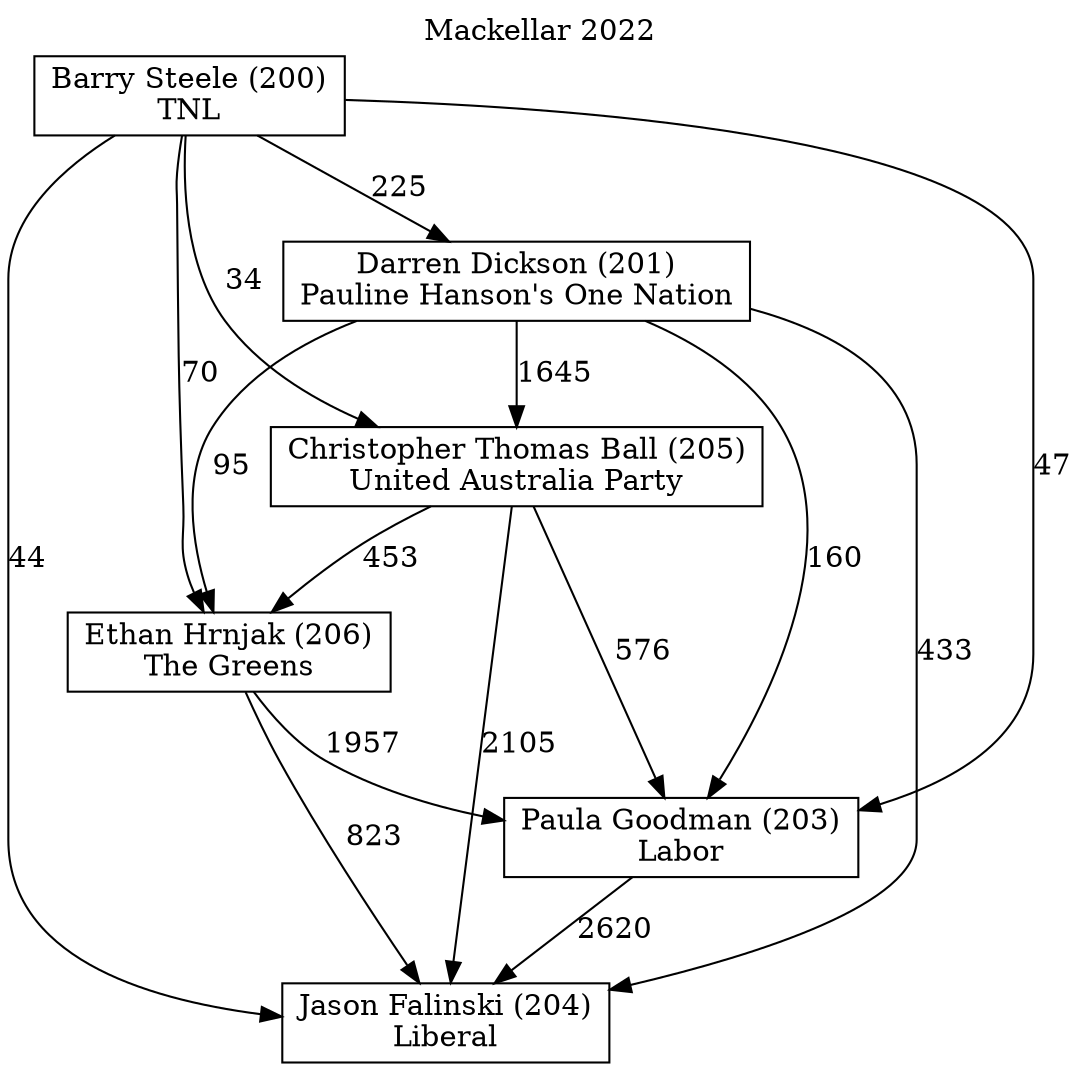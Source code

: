 // House preference flow
digraph "Jason Falinski (204)_Mackellar_2022" {
	graph [label="Mackellar 2022" labelloc=t mclimit=10]
	node [shape=box]
	"Jason Falinski (204)" [label="Jason Falinski (204)
Liberal"]
	"Paula Goodman (203)" [label="Paula Goodman (203)
Labor"]
	"Ethan Hrnjak (206)" [label="Ethan Hrnjak (206)
The Greens"]
	"Christopher Thomas Ball (205)" [label="Christopher Thomas Ball (205)
United Australia Party"]
	"Darren Dickson (201)" [label="Darren Dickson (201)
Pauline Hanson's One Nation"]
	"Barry Steele (200)" [label="Barry Steele (200)
TNL"]
	"Paula Goodman (203)" -> "Jason Falinski (204)" [label=2620]
	"Ethan Hrnjak (206)" -> "Paula Goodman (203)" [label=1957]
	"Christopher Thomas Ball (205)" -> "Ethan Hrnjak (206)" [label=453]
	"Darren Dickson (201)" -> "Christopher Thomas Ball (205)" [label=1645]
	"Barry Steele (200)" -> "Darren Dickson (201)" [label=225]
	"Ethan Hrnjak (206)" -> "Jason Falinski (204)" [label=823]
	"Christopher Thomas Ball (205)" -> "Jason Falinski (204)" [label=2105]
	"Darren Dickson (201)" -> "Jason Falinski (204)" [label=433]
	"Barry Steele (200)" -> "Jason Falinski (204)" [label=44]
	"Barry Steele (200)" -> "Christopher Thomas Ball (205)" [label=34]
	"Darren Dickson (201)" -> "Ethan Hrnjak (206)" [label=95]
	"Barry Steele (200)" -> "Ethan Hrnjak (206)" [label=70]
	"Christopher Thomas Ball (205)" -> "Paula Goodman (203)" [label=576]
	"Darren Dickson (201)" -> "Paula Goodman (203)" [label=160]
	"Barry Steele (200)" -> "Paula Goodman (203)" [label=47]
}
